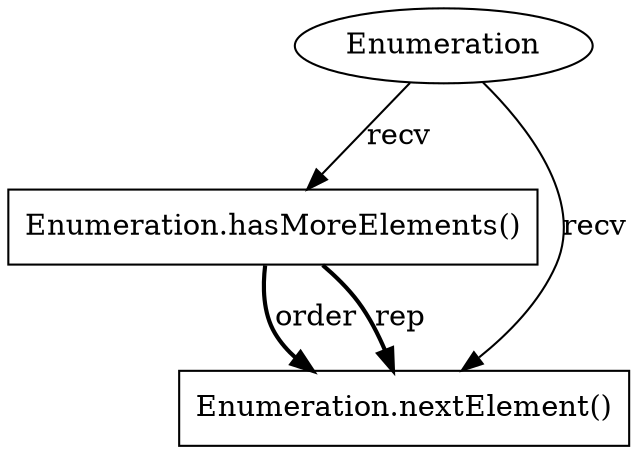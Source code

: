 digraph "AUG" {

  1 [ label="Enumeration.hasMoreElements()" shape="box" ];
  2 [ label="Enumeration" shape="ellipse" ];
  3 [ label="Enumeration.nextElement()" shape="box" ];
  2 -> 1 [ label="recv" style="solid" ];
  1 -> 3 [ label="order" style="bold" ];
  2 -> 3 [ label="recv" style="solid" ];
  1 -> 3 [ label="rep" style="bold" ];
}
